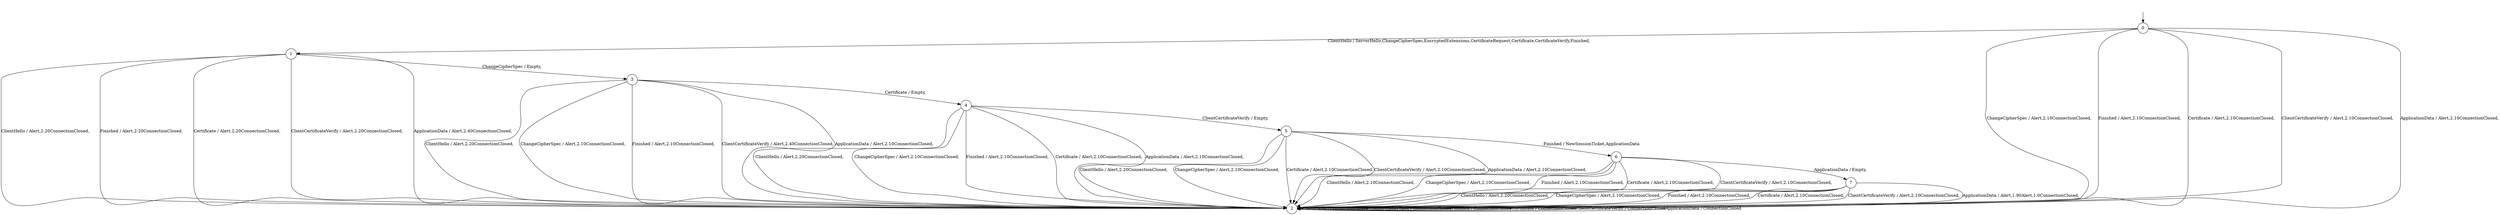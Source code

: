 digraph g {
__start0 [label="" shape="none"];

	s0 [shape="circle" label="0"];
	s1 [shape="circle" label="1"];
	s2 [shape="circle" label="2"];
	s3 [shape="circle" label="3"];
	s4 [shape="circle" label="4"];
	s5 [shape="circle" label="5"];
	s6 [shape="circle" label="6"];
	s7 [shape="circle" label="7"];
	s0 -> s1 [label="ClientHello / ServerHello,ChangeCipherSpec,EncryptedExtensions,CertificateRequest,Certificate,CertificateVerify,Finished,"];
	s0 -> s2 [label="ChangeCipherSpec / Alert,2.10ConnectionClosed,"];
	s0 -> s2 [label="Finished / Alert,2.10ConnectionClosed,"];
	s0 -> s2 [label="Certificate / Alert,2.10ConnectionClosed,"];
	s0 -> s2 [label="ClientCertificateVerify / Alert,2.10ConnectionClosed,"];
	s0 -> s2 [label="ApplicationData / Alert,2.10ConnectionClosed,"];
	s1 -> s2 [label="ClientHello / Alert,2.20ConnectionClosed,"];
	s1 -> s3 [label="ChangeCipherSpec / Empty,"];
	s1 -> s2 [label="Finished / Alert,2.20ConnectionClosed,"];
	s1 -> s2 [label="Certificate / Alert,2.20ConnectionClosed,"];
	s1 -> s2 [label="ClientCertificateVerify / Alert,2.20ConnectionClosed,"];
	s1 -> s2 [label="ApplicationData / Alert,2.40ConnectionClosed,"];
	s2 -> s2 [label="ClientHello / ConnectionClosed"];
	s2 -> s2 [label="ChangeCipherSpec / ConnectionClosed"];
	s2 -> s2 [label="Finished / ConnectionClosed"];
	s2 -> s2 [label="Certificate / ConnectionClosed"];
	s2 -> s2 [label="ClientCertificateVerify / ConnectionClosed"];
	s2 -> s2 [label="ApplicationData / ConnectionClosed"];
	s3 -> s2 [label="ClientHello / Alert,2.20ConnectionClosed,"];
	s3 -> s2 [label="ChangeCipherSpec / Alert,2.10ConnectionClosed,"];
	s3 -> s2 [label="Finished / Alert,2.10ConnectionClosed,"];
	s3 -> s4 [label="Certificate / Empty,"];
	s3 -> s2 [label="ClientCertificateVerify / Alert,2.40ConnectionClosed,"];
	s3 -> s2 [label="ApplicationData / Alert,2.10ConnectionClosed,"];
	s4 -> s2 [label="ClientHello / Alert,2.20ConnectionClosed,"];
	s4 -> s2 [label="ChangeCipherSpec / Alert,2.10ConnectionClosed,"];
	s4 -> s2 [label="Finished / Alert,2.10ConnectionClosed,"];
	s4 -> s2 [label="Certificate / Alert,2.10ConnectionClosed,"];
	s4 -> s5 [label="ClientCertificateVerify / Empty,"];
	s4 -> s2 [label="ApplicationData / Alert,2.10ConnectionClosed,"];
	s5 -> s2 [label="ClientHello / Alert,2.20ConnectionClosed,"];
	s5 -> s2 [label="ChangeCipherSpec / Alert,2.10ConnectionClosed,"];
	s5 -> s6 [label="Finished / NewSessionTicket,ApplicationData"];
	s5 -> s2 [label="Certificate / Alert,2.10ConnectionClosed,"];
	s5 -> s2 [label="ClientCertificateVerify / Alert,2.10ConnectionClosed,"];
	s5 -> s2 [label="ApplicationData / Alert,2.10ConnectionClosed,"];
	s6 -> s2 [label="ClientHello / Alert,2.10ConnectionClosed,"];
	s6 -> s2 [label="ChangeCipherSpec / Alert,2.10ConnectionClosed,"];
	s6 -> s2 [label="Finished / Alert,2.10ConnectionClosed,"];
	s6 -> s2 [label="Certificate / Alert,2.10ConnectionClosed,"];
	s6 -> s2 [label="ClientCertificateVerify / Alert,2.10ConnectionClosed,"];
	s6 -> s7 [label="ApplicationData / Empty,"];
	s7 -> s2 [label="ClientHello / Alert,2.20ConnectionClosed,"];
	s7 -> s2 [label="ChangeCipherSpec / Alert,2.10ConnectionClosed,"];
	s7 -> s2 [label="Finished / Alert,2.10ConnectionClosed,"];
	s7 -> s2 [label="Certificate / Alert,2.10ConnectionClosed,"];
	s7 -> s2 [label="ClientCertificateVerify / Alert,2.10ConnectionClosed,"];
	s7 -> s2 [label="ApplicationData / Alert,1.90Alert,1.0ConnectionClosed,"];

__start0 -> s0;
}
